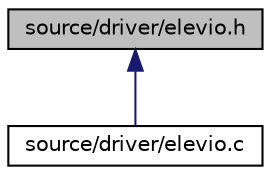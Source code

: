 digraph "source/driver/elevio.h"
{
 // LATEX_PDF_SIZE
  edge [fontname="Helvetica",fontsize="10",labelfontname="Helvetica",labelfontsize="10"];
  node [fontname="Helvetica",fontsize="10",shape=record];
  Node1 [label="source/driver/elevio.h",height=0.2,width=0.4,color="black", fillcolor="grey75", style="filled", fontcolor="black",tooltip="This file deals with input to and output from the elevator."];
  Node1 -> Node2 [dir="back",color="midnightblue",fontsize="10",style="solid"];
  Node2 [label="source/driver/elevio.c",height=0.2,width=0.4,color="black", fillcolor="white", style="filled",URL="$elevio_8c_source.html",tooltip=" "];
}
